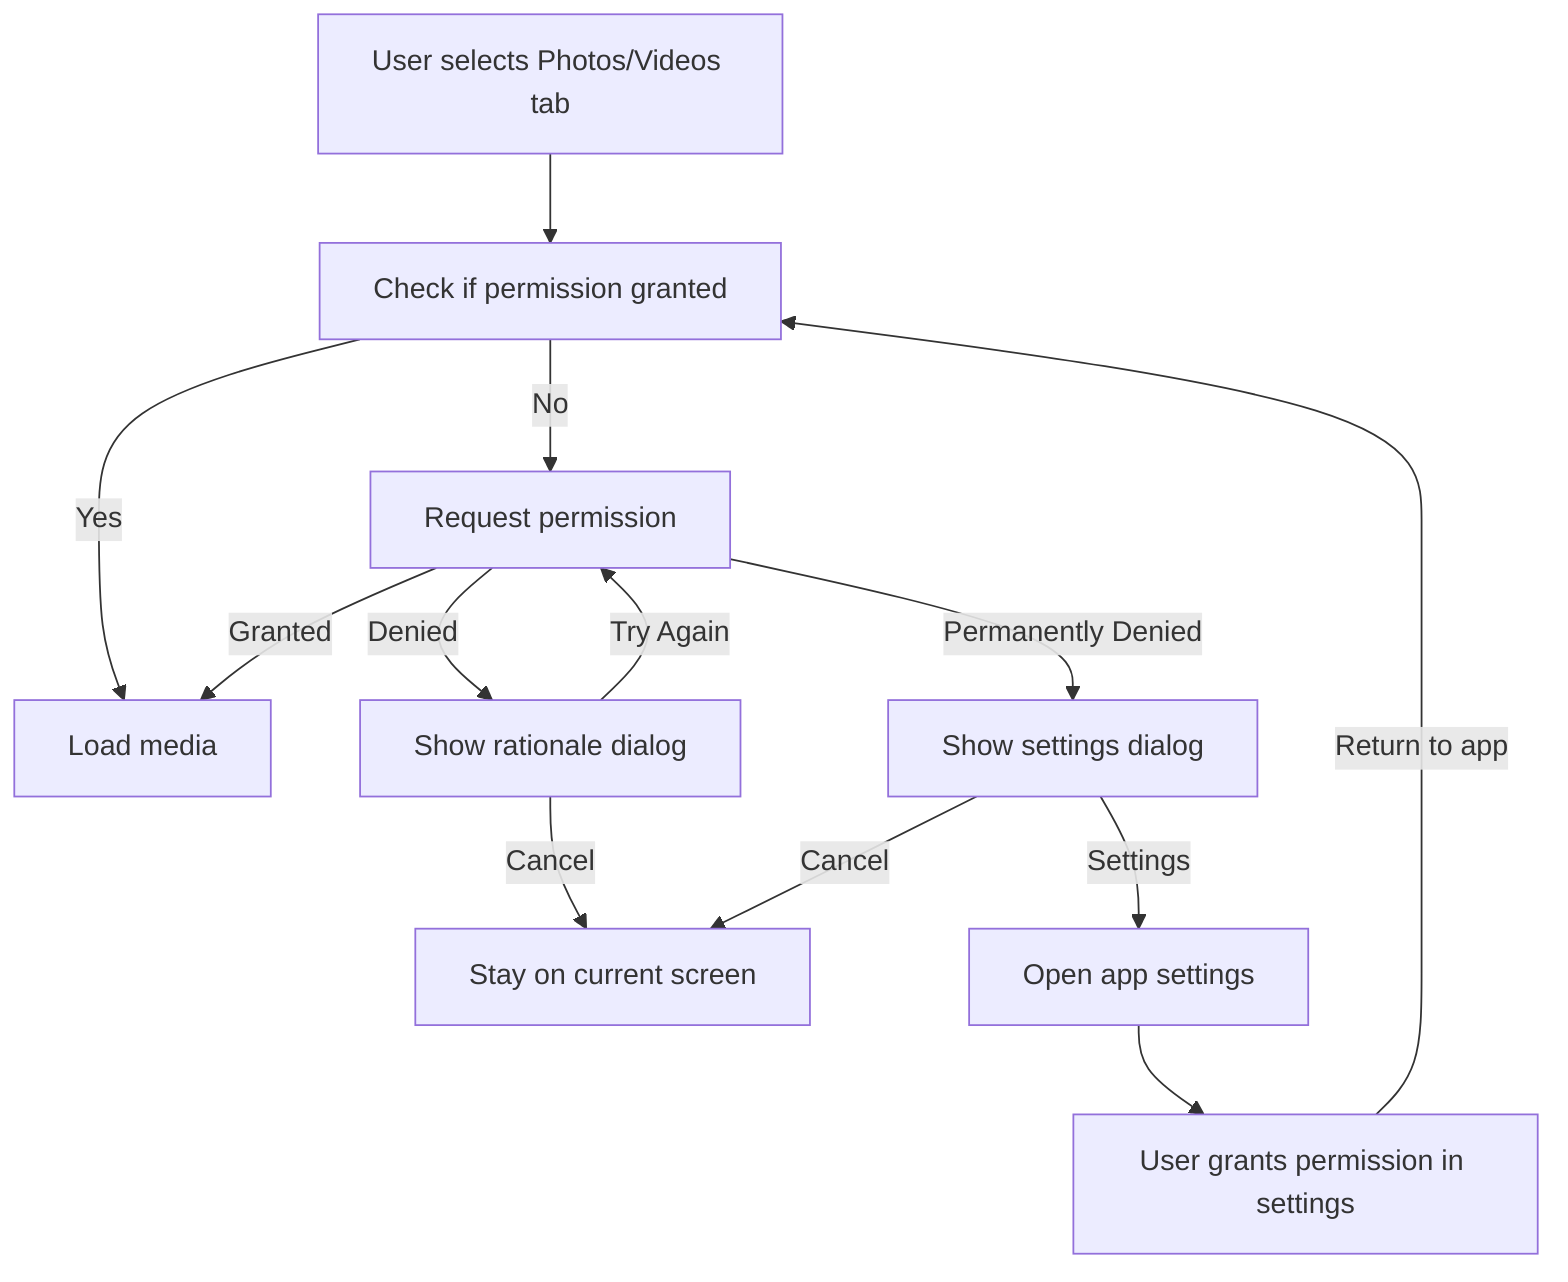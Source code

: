 graph TD;
    A["User selects Photos/Videos tab"] --> B["Check if permission granted"]
    B -->|"Yes"| C["Load media"]
    B -->|"No"| D["Request permission"]
    D -->|"Granted"| C
    D -->|"Denied"| E["Show rationale dialog"]
    E -->|"Try Again"| D
    E -->|"Cancel"| F["Stay on current screen"]
    D -->|"Permanently Denied"| G["Show settings dialog"]
    G -->|"Settings"| H["Open app settings"]
    G -->|"Cancel"| F
    H --> I["User grants permission in settings"]
    I -->|"Return to app"| B